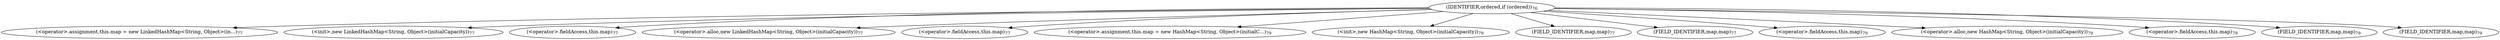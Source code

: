 digraph "&lt;init&gt;" {  
"255" [label = <(IDENTIFIER,ordered,if (ordered))<SUB>76</SUB>> ]
"257" [label = <(&lt;operator&gt;.assignment,this.map = new LinkedHashMap&lt;String, Object&gt;(in...)<SUB>77</SUB>> ]
"262" [label = <(&lt;init&gt;,new LinkedHashMap&lt;String, Object&gt;(initialCapacity))<SUB>77</SUB>> ]
"258" [label = <(&lt;operator&gt;.fieldAccess,this.map)<SUB>77</SUB>> ]
"261" [label = <(&lt;operator&gt;.alloc,new LinkedHashMap&lt;String, Object&gt;(initialCapacity))<SUB>77</SUB>> ]
"263" [label = <(&lt;operator&gt;.fieldAccess,this.map)<SUB>77</SUB>> ]
"269" [label = <(&lt;operator&gt;.assignment,this.map = new HashMap&lt;String, Object&gt;(initialC...)<SUB>79</SUB>> ]
"274" [label = <(&lt;init&gt;,new HashMap&lt;String, Object&gt;(initialCapacity))<SUB>79</SUB>> ]
"260" [label = <(FIELD_IDENTIFIER,map,map)<SUB>77</SUB>> ]
"265" [label = <(FIELD_IDENTIFIER,map,map)<SUB>77</SUB>> ]
"270" [label = <(&lt;operator&gt;.fieldAccess,this.map)<SUB>79</SUB>> ]
"273" [label = <(&lt;operator&gt;.alloc,new HashMap&lt;String, Object&gt;(initialCapacity))<SUB>79</SUB>> ]
"275" [label = <(&lt;operator&gt;.fieldAccess,this.map)<SUB>79</SUB>> ]
"272" [label = <(FIELD_IDENTIFIER,map,map)<SUB>79</SUB>> ]
"277" [label = <(FIELD_IDENTIFIER,map,map)<SUB>79</SUB>> ]
  "255" -> "263" 
  "255" -> "262" 
  "255" -> "277" 
  "255" -> "265" 
  "255" -> "270" 
  "255" -> "258" 
  "255" -> "257" 
  "255" -> "273" 
  "255" -> "269" 
  "255" -> "272" 
  "255" -> "261" 
  "255" -> "275" 
  "255" -> "274" 
  "255" -> "260" 
}
